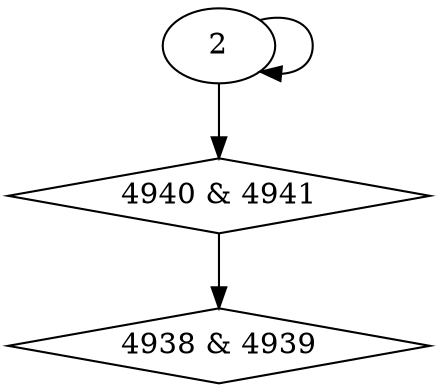 digraph {
0 [label = "4938 & 4939", shape = diamond];
1 [label = "4940 & 4941", shape = diamond];
1 -> 0;
2 -> 1;
2 -> 2;
}
